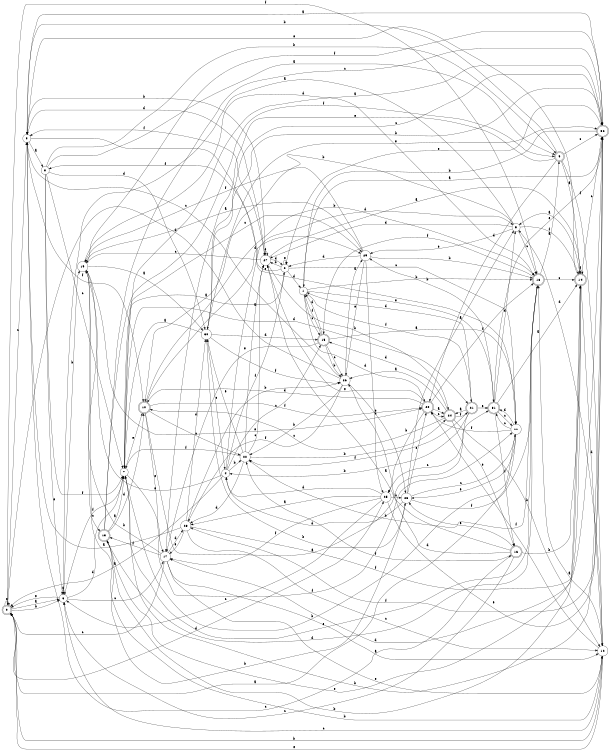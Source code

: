 digraph n27_6 {
__start0 [label="" shape="none"];

rankdir=LR;
size="8,5";

s0 [style="rounded,filled", color="black", fillcolor="white" shape="doublecircle", label="0"];
s1 [style="filled", color="black", fillcolor="white" shape="circle", label="1"];
s2 [style="filled", color="black", fillcolor="white" shape="circle", label="2"];
s3 [style="filled", color="black", fillcolor="white" shape="circle", label="3"];
s4 [style="filled", color="black", fillcolor="white" shape="circle", label="4"];
s5 [style="filled", color="black", fillcolor="white" shape="circle", label="5"];
s6 [style="filled", color="black", fillcolor="white" shape="circle", label="6"];
s7 [style="filled", color="black", fillcolor="white" shape="circle", label="7"];
s8 [style="filled", color="black", fillcolor="white" shape="circle", label="8"];
s9 [style="rounded,filled", color="black", fillcolor="white" shape="doublecircle", label="9"];
s10 [style="rounded,filled", color="black", fillcolor="white" shape="doublecircle", label="10"];
s11 [style="filled", color="black", fillcolor="white" shape="circle", label="11"];
s12 [style="filled", color="black", fillcolor="white" shape="circle", label="12"];
s13 [style="rounded,filled", color="black", fillcolor="white" shape="doublecircle", label="13"];
s14 [style="rounded,filled", color="black", fillcolor="white" shape="doublecircle", label="14"];
s15 [style="rounded,filled", color="black", fillcolor="white" shape="doublecircle", label="15"];
s16 [style="rounded,filled", color="black", fillcolor="white" shape="doublecircle", label="16"];
s17 [style="filled", color="black", fillcolor="white" shape="circle", label="17"];
s18 [style="rounded,filled", color="black", fillcolor="white" shape="doublecircle", label="18"];
s19 [style="filled", color="black", fillcolor="white" shape="circle", label="19"];
s20 [style="rounded,filled", color="black", fillcolor="white" shape="doublecircle", label="20"];
s21 [style="rounded,filled", color="black", fillcolor="white" shape="doublecircle", label="21"];
s22 [style="filled", color="black", fillcolor="white" shape="circle", label="22"];
s23 [style="filled", color="black", fillcolor="white" shape="circle", label="23"];
s24 [style="rounded,filled", color="black", fillcolor="white" shape="doublecircle", label="24"];
s25 [style="filled", color="black", fillcolor="white" shape="circle", label="25"];
s26 [style="filled", color="black", fillcolor="white" shape="circle", label="26"];
s27 [style="filled", color="black", fillcolor="white" shape="circle", label="27"];
s28 [style="filled", color="black", fillcolor="white" shape="circle", label="28"];
s29 [style="filled", color="black", fillcolor="white" shape="circle", label="29"];
s30 [style="filled", color="black", fillcolor="white" shape="circle", label="30"];
s31 [style="rounded,filled", color="black", fillcolor="white" shape="doublecircle", label="31"];
s32 [style="rounded,filled", color="black", fillcolor="white" shape="doublecircle", label="32"];
s0 -> s6 [label="a"];
s0 -> s6 [label="b"];
s0 -> s3 [label="c"];
s0 -> s25 [label="d"];
s0 -> s0 [label="e"];
s0 -> s18 [label="f"];
s1 -> s32 [label="a"];
s1 -> s18 [label="b"];
s1 -> s15 [label="c"];
s1 -> s20 [label="d"];
s1 -> s31 [label="e"];
s1 -> s21 [label="f"];
s2 -> s7 [label="a"];
s2 -> s27 [label="b"];
s2 -> s11 [label="c"];
s2 -> s1 [label="d"];
s2 -> s2 [label="e"];
s2 -> s8 [label="f"];
s3 -> s8 [label="a"];
s3 -> s27 [label="b"];
s3 -> s16 [label="c"];
s3 -> s27 [label="d"];
s3 -> s11 [label="e"];
s3 -> s10 [label="f"];
s4 -> s0 [label="a"];
s4 -> s22 [label="b"];
s4 -> s15 [label="c"];
s4 -> s5 [label="d"];
s4 -> s19 [label="e"];
s4 -> s2 [label="f"];
s5 -> s6 [label="a"];
s5 -> s10 [label="b"];
s5 -> s18 [label="c"];
s5 -> s27 [label="d"];
s5 -> s29 [label="e"];
s5 -> s14 [label="f"];
s6 -> s6 [label="a"];
s6 -> s19 [label="b"];
s6 -> s17 [label="c"];
s6 -> s7 [label="d"];
s6 -> s0 [label="e"];
s6 -> s7 [label="f"];
s7 -> s32 [label="a"];
s7 -> s32 [label="b"];
s7 -> s29 [label="c"];
s7 -> s21 [label="d"];
s7 -> s10 [label="e"];
s7 -> s11 [label="f"];
s8 -> s9 [label="a"];
s8 -> s9 [label="b"];
s8 -> s7 [label="c"];
s8 -> s30 [label="d"];
s8 -> s6 [label="e"];
s8 -> s7 [label="f"];
s9 -> s14 [label="a"];
s9 -> s3 [label="b"];
s9 -> s32 [label="c"];
s9 -> s20 [label="d"];
s9 -> s17 [label="e"];
s9 -> s12 [label="f"];
s10 -> s31 [label="a"];
s10 -> s18 [label="b"];
s10 -> s22 [label="c"];
s10 -> s29 [label="d"];
s10 -> s17 [label="e"];
s10 -> s20 [label="f"];
s11 -> s0 [label="a"];
s11 -> s7 [label="b"];
s11 -> s31 [label="c"];
s11 -> s31 [label="d"];
s11 -> s23 [label="e"];
s11 -> s20 [label="f"];
s12 -> s18 [label="a"];
s12 -> s0 [label="b"];
s12 -> s6 [label="c"];
s12 -> s5 [label="d"];
s12 -> s0 [label="e"];
s12 -> s20 [label="f"];
s13 -> s7 [label="a"];
s13 -> s12 [label="b"];
s13 -> s32 [label="c"];
s13 -> s10 [label="d"];
s13 -> s14 [label="e"];
s13 -> s9 [label="f"];
s14 -> s5 [label="a"];
s14 -> s13 [label="b"];
s14 -> s32 [label="c"];
s14 -> s12 [label="d"];
s14 -> s3 [label="e"];
s14 -> s14 [label="f"];
s15 -> s11 [label="a"];
s15 -> s26 [label="b"];
s15 -> s26 [label="c"];
s15 -> s1 [label="d"];
s15 -> s17 [label="e"];
s15 -> s1 [label="f"];
s16 -> s27 [label="a"];
s16 -> s14 [label="b"];
s16 -> s6 [label="c"];
s16 -> s26 [label="d"];
s16 -> s23 [label="e"];
s16 -> s22 [label="f"];
s17 -> s12 [label="a"];
s17 -> s19 [label="b"];
s17 -> s0 [label="c"];
s17 -> s28 [label="d"];
s17 -> s12 [label="e"];
s17 -> s13 [label="f"];
s18 -> s9 [label="a"];
s18 -> s22 [label="b"];
s18 -> s14 [label="c"];
s18 -> s13 [label="d"];
s18 -> s7 [label="e"];
s18 -> s15 [label="f"];
s19 -> s30 [label="a"];
s19 -> s23 [label="b"];
s19 -> s13 [label="c"];
s19 -> s18 [label="d"];
s19 -> s20 [label="e"];
s19 -> s32 [label="f"];
s20 -> s24 [label="a"];
s20 -> s25 [label="b"];
s20 -> s24 [label="c"];
s20 -> s10 [label="d"];
s20 -> s27 [label="e"];
s20 -> s18 [label="f"];
s21 -> s24 [label="a"];
s21 -> s4 [label="b"];
s21 -> s25 [label="c"];
s21 -> s1 [label="d"];
s21 -> s31 [label="e"];
s21 -> s22 [label="f"];
s22 -> s27 [label="a"];
s22 -> s24 [label="b"];
s22 -> s27 [label="c"];
s22 -> s28 [label="d"];
s22 -> s30 [label="e"];
s22 -> s7 [label="f"];
s23 -> s5 [label="a"];
s23 -> s30 [label="b"];
s23 -> s11 [label="c"];
s23 -> s4 [label="d"];
s23 -> s20 [label="e"];
s23 -> s18 [label="f"];
s24 -> s26 [label="a"];
s24 -> s12 [label="b"];
s24 -> s10 [label="c"];
s24 -> s15 [label="d"];
s24 -> s16 [label="e"];
s24 -> s21 [label="f"];
s25 -> s28 [label="a"];
s25 -> s23 [label="b"];
s25 -> s6 [label="c"];
s25 -> s4 [label="d"];
s25 -> s32 [label="e"];
s25 -> s17 [label="f"];
s26 -> s29 [label="a"];
s26 -> s22 [label="b"];
s26 -> s3 [label="c"];
s26 -> s0 [label="d"];
s26 -> s23 [label="e"];
s26 -> s28 [label="f"];
s27 -> s14 [label="a"];
s27 -> s24 [label="b"];
s27 -> s19 [label="c"];
s27 -> s2 [label="d"];
s27 -> s27 [label="e"];
s27 -> s3 [label="f"];
s28 -> s3 [label="a"];
s28 -> s26 [label="b"];
s28 -> s12 [label="c"];
s28 -> s30 [label="d"];
s28 -> s17 [label="e"];
s28 -> s14 [label="f"];
s29 -> s19 [label="a"];
s29 -> s18 [label="b"];
s29 -> s25 [label="c"];
s29 -> s2 [label="d"];
s29 -> s26 [label="e"];
s29 -> s19 [label="f"];
s30 -> s7 [label="a"];
s30 -> s32 [label="b"];
s30 -> s4 [label="c"];
s30 -> s15 [label="d"];
s30 -> s32 [label="e"];
s30 -> s26 [label="f"];
s31 -> s14 [label="a"];
s31 -> s29 [label="b"];
s31 -> s11 [label="c"];
s31 -> s5 [label="d"];
s31 -> s32 [label="e"];
s31 -> s16 [label="f"];
s32 -> s3 [label="a"];
s32 -> s1 [label="b"];
s32 -> s30 [label="c"];
s32 -> s17 [label="d"];
s32 -> s2 [label="e"];
s32 -> s28 [label="f"];

}